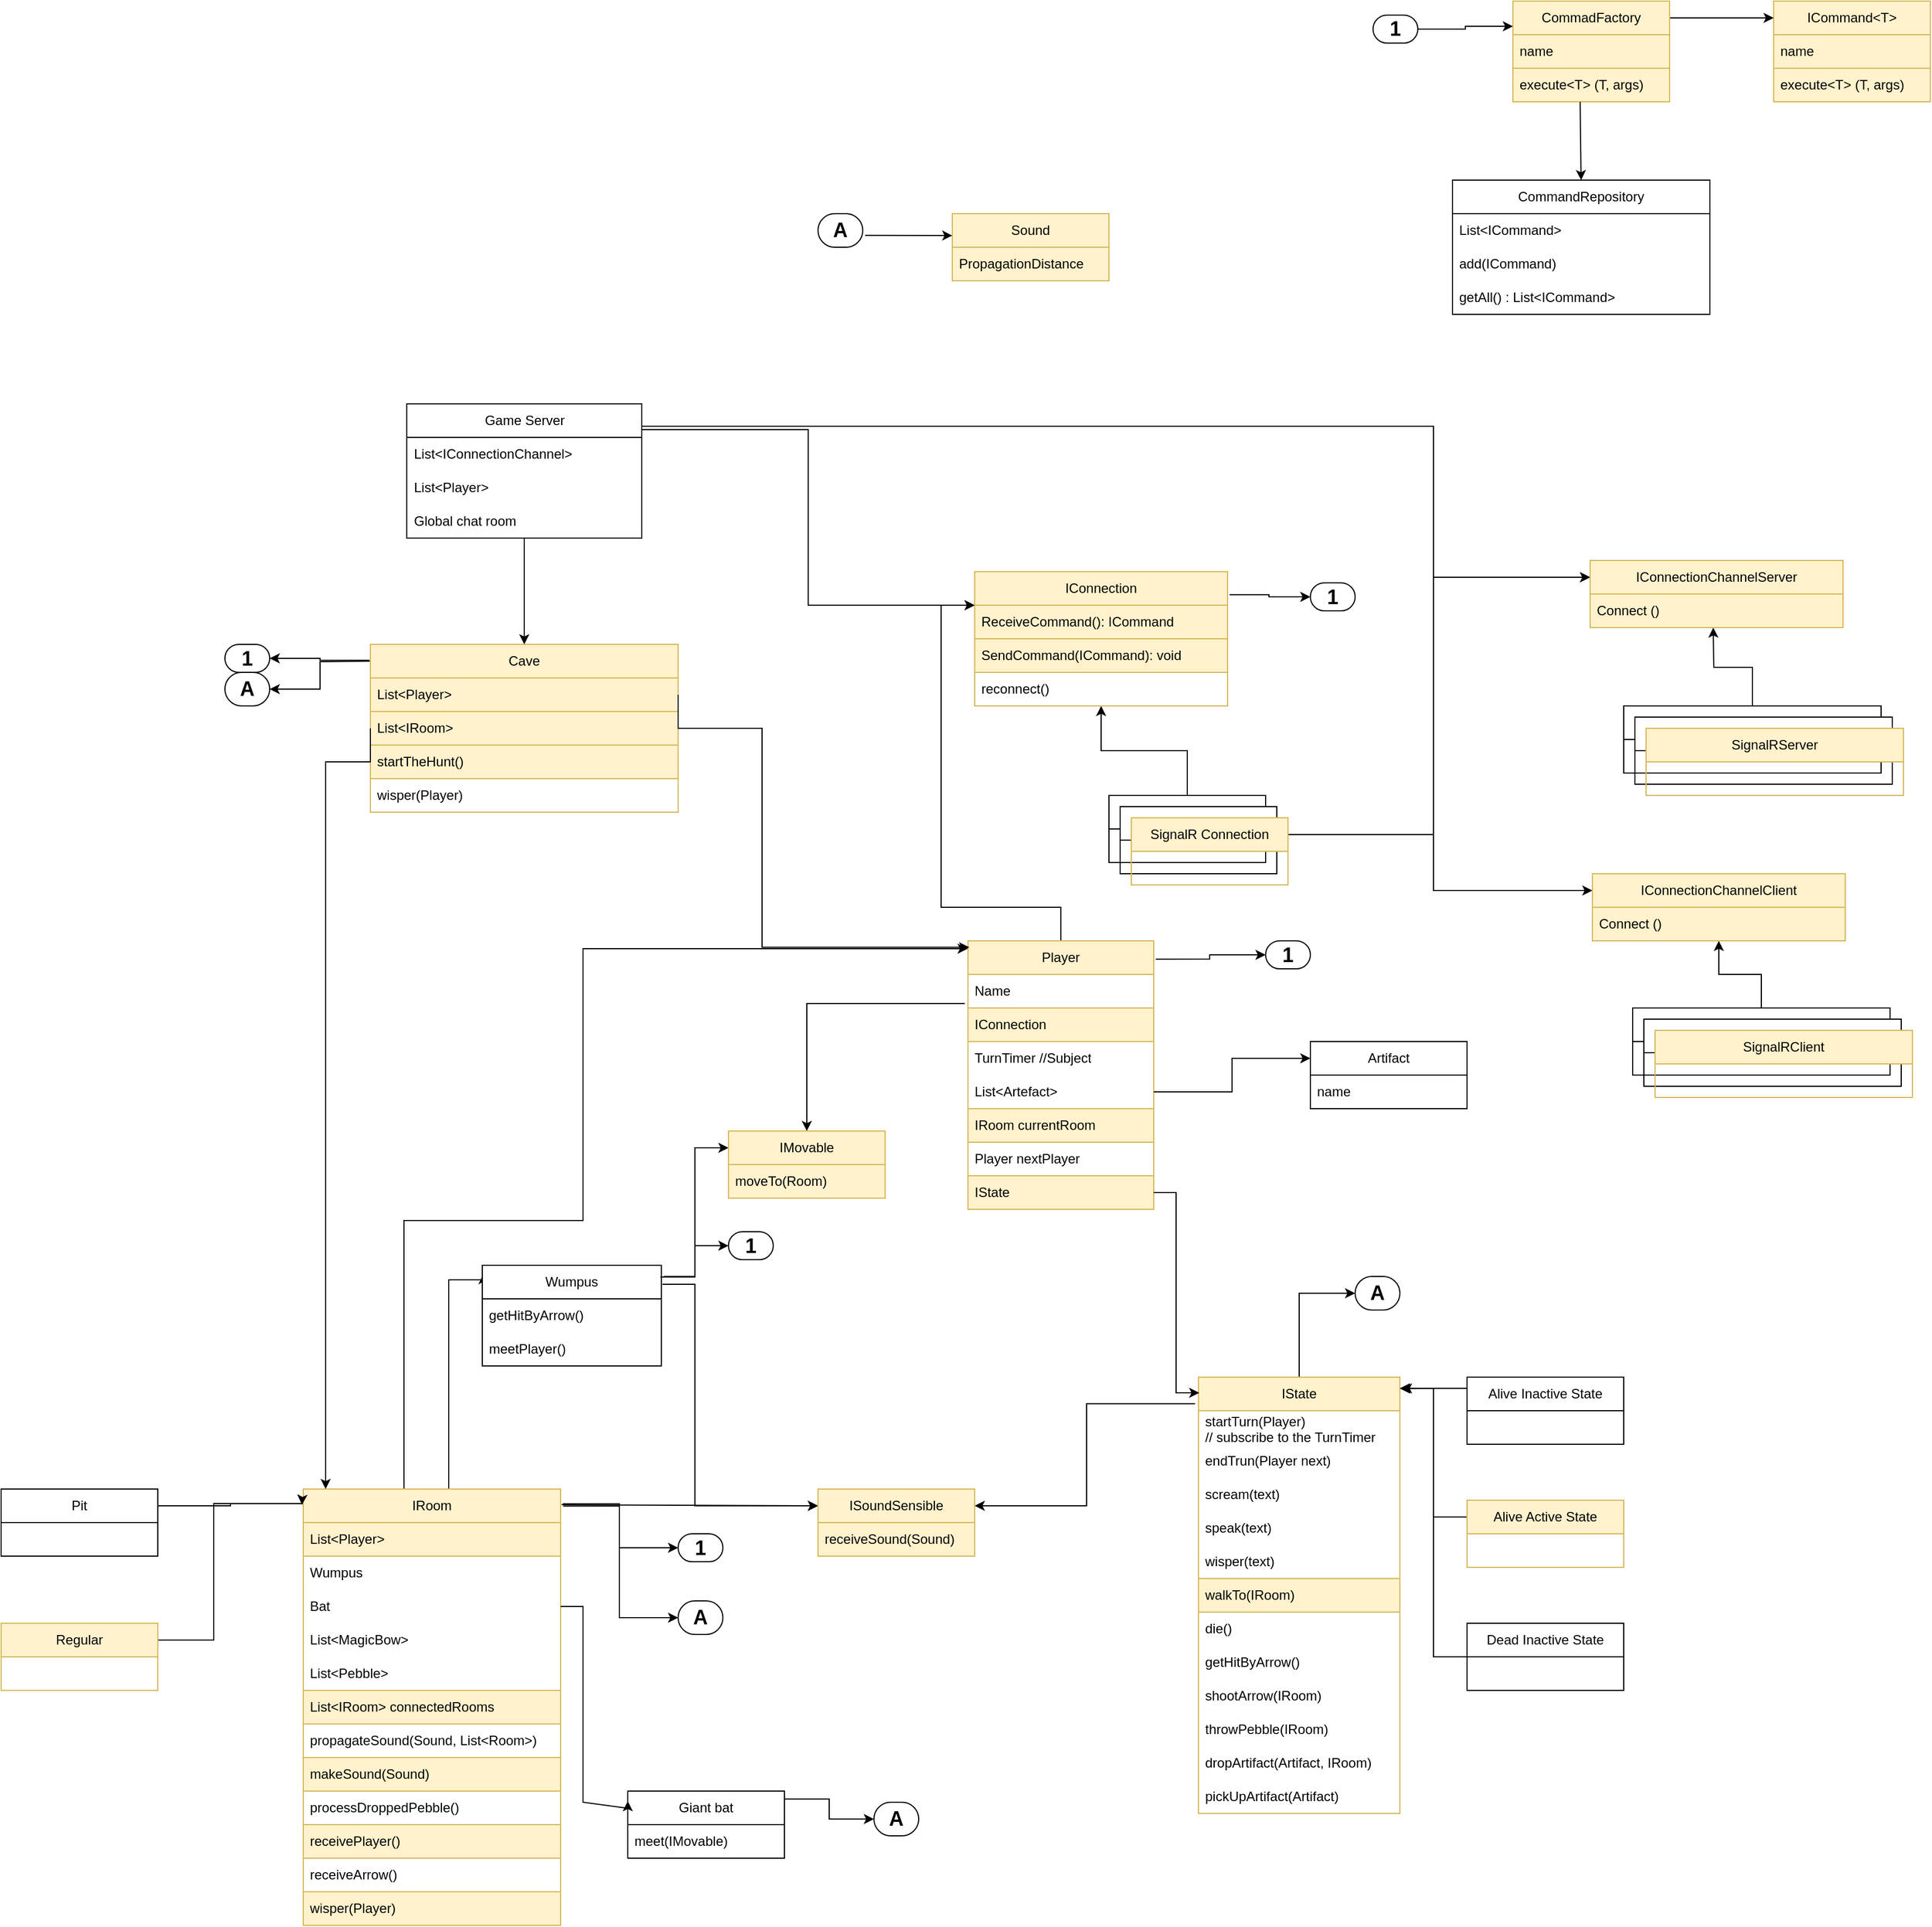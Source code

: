 <mxfile version="20.8.0" type="device"><diagram id="WUSF-0RcLxxnMN2_P921" name="Page-1"><mxGraphModel dx="2501" dy="1963" grid="1" gridSize="10" guides="1" tooltips="1" connect="1" arrows="1" fold="1" page="1" pageScale="1" pageWidth="827" pageHeight="1169" math="0" shadow="0"><root><mxCell id="0"/><mxCell id="1" parent="0"/><mxCell id="GNSdB2UQYnpSyCBs2SAQ-117" style="edgeStyle=orthogonalEdgeStyle;rounded=0;jumpStyle=arc;orthogonalLoop=1;jettySize=auto;html=1;entryX=1;entryY=0.5;entryDx=0;entryDy=0;exitX=-0.003;exitY=0.095;exitDx=0;exitDy=0;exitPerimeter=0;" parent="1" source="4XD1L-OZV411vgD6MVe3-1" target="GNSdB2UQYnpSyCBs2SAQ-116" edge="1"><mxGeometry relative="1" as="geometry"/></mxCell><mxCell id="GNSdB2UQYnpSyCBs2SAQ-124" style="edgeStyle=orthogonalEdgeStyle;rounded=0;jumpStyle=arc;orthogonalLoop=1;jettySize=auto;html=1;entryX=1;entryY=0.5;entryDx=0;entryDy=0;" parent="1" target="GNSdB2UQYnpSyCBs2SAQ-123" edge="1"><mxGeometry relative="1" as="geometry"><mxPoint x="-190" y="20" as="sourcePoint"/></mxGeometry></mxCell><mxCell id="4XD1L-OZV411vgD6MVe3-1" value="Cave" style="swimlane;fontStyle=0;childLayout=stackLayout;horizontal=1;startSize=30;horizontalStack=0;resizeParent=1;resizeParentMax=0;resizeLast=0;collapsible=1;marginBottom=0;whiteSpace=wrap;html=1;fillColor=#fff2cc;strokeColor=#d6b656;" parent="1" vertex="1"><mxGeometry x="-190" y="5" width="275" height="150" as="geometry"/></mxCell><mxCell id="4XD1L-OZV411vgD6MVe3-2" value="List&amp;lt;Player&amp;gt;" style="text;strokeColor=#d6b656;fillColor=#fff2cc;align=left;verticalAlign=middle;spacingLeft=4;spacingRight=4;overflow=hidden;points=[[0,0.5],[1,0.5]];portConstraint=eastwest;rotatable=0;whiteSpace=wrap;html=1;" parent="4XD1L-OZV411vgD6MVe3-1" vertex="1"><mxGeometry y="30" width="275" height="30" as="geometry"/></mxCell><mxCell id="4XD1L-OZV411vgD6MVe3-3" value="List&amp;lt;IRoom&amp;gt;" style="text;strokeColor=#d6b656;fillColor=#fff2cc;align=left;verticalAlign=middle;spacingLeft=4;spacingRight=4;overflow=hidden;points=[[0,0.5],[1,0.5]];portConstraint=eastwest;rotatable=0;whiteSpace=wrap;html=1;" parent="4XD1L-OZV411vgD6MVe3-1" vertex="1"><mxGeometry y="60" width="275" height="30" as="geometry"/></mxCell><mxCell id="4XD1L-OZV411vgD6MVe3-48" value="startTheHunt()" style="text;strokeColor=#d6b656;fillColor=#fff2cc;align=left;verticalAlign=middle;spacingLeft=4;spacingRight=4;overflow=hidden;points=[[0,0.5],[1,0.5]];portConstraint=eastwest;rotatable=0;whiteSpace=wrap;html=1;" parent="4XD1L-OZV411vgD6MVe3-1" vertex="1"><mxGeometry y="90" width="275" height="30" as="geometry"/></mxCell><mxCell id="4XD1L-OZV411vgD6MVe3-49" value="wisper(Player)" style="text;strokeColor=none;fillColor=none;align=left;verticalAlign=middle;spacingLeft=4;spacingRight=4;overflow=hidden;points=[[0,0.5],[1,0.5]];portConstraint=eastwest;rotatable=0;whiteSpace=wrap;html=1;" parent="4XD1L-OZV411vgD6MVe3-1" vertex="1"><mxGeometry y="120" width="275" height="30" as="geometry"/></mxCell><mxCell id="4XD1L-OZV411vgD6MVe3-19" style="edgeStyle=orthogonalEdgeStyle;rounded=0;orthogonalLoop=1;jettySize=auto;html=1;entryX=0;entryY=0.25;entryDx=0;entryDy=0;exitX=0.998;exitY=0.192;exitDx=0;exitDy=0;exitPerimeter=0;" parent="1" source="4XD1L-OZV411vgD6MVe3-5" target="4XD1L-OZV411vgD6MVe3-13" edge="1"><mxGeometry relative="1" as="geometry"/></mxCell><mxCell id="4XD1L-OZV411vgD6MVe3-47" style="edgeStyle=orthogonalEdgeStyle;rounded=0;orthogonalLoop=1;jettySize=auto;html=1;" parent="1" source="4XD1L-OZV411vgD6MVe3-5" target="4XD1L-OZV411vgD6MVe3-1" edge="1"><mxGeometry relative="1" as="geometry"/></mxCell><mxCell id="cu1I7FIGjX9K2S5wA9wD-19" style="edgeStyle=orthogonalEdgeStyle;rounded=0;orthogonalLoop=1;jettySize=auto;html=1;entryX=0;entryY=0.25;entryDx=0;entryDy=0;exitX=0.998;exitY=0.15;exitDx=0;exitDy=0;exitPerimeter=0;" edge="1" parent="1" source="4XD1L-OZV411vgD6MVe3-5" target="cu1I7FIGjX9K2S5wA9wD-5"><mxGeometry relative="1" as="geometry"><Array as="points"><mxPoint x="52" y="-190"/><mxPoint x="760" y="-190"/><mxPoint x="760" y="-55"/></Array></mxGeometry></mxCell><mxCell id="4XD1L-OZV411vgD6MVe3-5" value="Game Server" style="swimlane;fontStyle=0;childLayout=stackLayout;horizontal=1;startSize=30;horizontalStack=0;resizeParent=1;resizeParentMax=0;resizeLast=0;collapsible=1;marginBottom=0;whiteSpace=wrap;html=1;" parent="1" vertex="1"><mxGeometry x="-157.5" y="-210" width="210" height="120" as="geometry"/></mxCell><mxCell id="4XD1L-OZV411vgD6MVe3-6" value="List&amp;lt;IConnectionChannel&amp;gt;" style="text;strokeColor=none;fillColor=none;align=left;verticalAlign=middle;spacingLeft=4;spacingRight=4;overflow=hidden;points=[[0,0.5],[1,0.5]];portConstraint=eastwest;rotatable=0;whiteSpace=wrap;html=1;" parent="4XD1L-OZV411vgD6MVe3-5" vertex="1"><mxGeometry y="30" width="210" height="30" as="geometry"/></mxCell><mxCell id="4XD1L-OZV411vgD6MVe3-7" value="List&amp;lt;Player&amp;gt;" style="text;strokeColor=none;fillColor=none;align=left;verticalAlign=middle;spacingLeft=4;spacingRight=4;overflow=hidden;points=[[0,0.5],[1,0.5]];portConstraint=eastwest;rotatable=0;whiteSpace=wrap;html=1;" parent="4XD1L-OZV411vgD6MVe3-5" vertex="1"><mxGeometry y="60" width="210" height="30" as="geometry"/></mxCell><mxCell id="4XD1L-OZV411vgD6MVe3-25" value="Global chat room" style="text;strokeColor=none;fillColor=none;align=left;verticalAlign=middle;spacingLeft=4;spacingRight=4;overflow=hidden;points=[[0,0.5],[1,0.5]];portConstraint=eastwest;rotatable=0;whiteSpace=wrap;html=1;" parent="4XD1L-OZV411vgD6MVe3-5" vertex="1"><mxGeometry y="90" width="210" height="30" as="geometry"/></mxCell><mxCell id="4XD1L-OZV411vgD6MVe3-20" style="edgeStyle=orthogonalEdgeStyle;rounded=0;orthogonalLoop=1;jettySize=auto;html=1;entryX=0.5;entryY=1;entryDx=0;entryDy=0;" parent="1" source="4XD1L-OZV411vgD6MVe3-9" target="4XD1L-OZV411vgD6MVe3-13" edge="1"><mxGeometry relative="1" as="geometry"/></mxCell><mxCell id="4XD1L-OZV411vgD6MVe3-9" value="Connection channel" style="swimlane;fontStyle=0;childLayout=stackLayout;horizontal=1;startSize=30;horizontalStack=0;resizeParent=1;resizeParentMax=0;resizeLast=0;collapsible=1;marginBottom=0;whiteSpace=wrap;html=1;" parent="1" vertex="1"><mxGeometry x="470" y="140" width="140" height="60" as="geometry"/></mxCell><mxCell id="GNSdB2UQYnpSyCBs2SAQ-88" style="edgeStyle=orthogonalEdgeStyle;rounded=0;jumpStyle=arc;orthogonalLoop=1;jettySize=auto;html=1;exitX=1.008;exitY=0.172;exitDx=0;exitDy=0;exitPerimeter=0;" parent="1" source="4XD1L-OZV411vgD6MVe3-13" target="GNSdB2UQYnpSyCBs2SAQ-87" edge="1"><mxGeometry relative="1" as="geometry"/></mxCell><mxCell id="4XD1L-OZV411vgD6MVe3-13" value="IConnection" style="swimlane;fontStyle=0;childLayout=stackLayout;horizontal=1;startSize=30;horizontalStack=0;resizeParent=1;resizeParentMax=0;resizeLast=0;collapsible=1;marginBottom=0;whiteSpace=wrap;html=1;fillColor=#fff2cc;strokeColor=#d6b656;" parent="1" vertex="1"><mxGeometry x="350" y="-60" width="226" height="120" as="geometry"/></mxCell><mxCell id="4XD1L-OZV411vgD6MVe3-75" value="ReceiveCommand(): ICommand" style="text;strokeColor=#d6b656;fillColor=#fff2cc;align=left;verticalAlign=middle;spacingLeft=4;spacingRight=4;overflow=hidden;points=[[0,0.5],[1,0.5]];portConstraint=eastwest;rotatable=0;whiteSpace=wrap;html=1;" parent="4XD1L-OZV411vgD6MVe3-13" vertex="1"><mxGeometry y="30" width="226" height="30" as="geometry"/></mxCell><mxCell id="4XD1L-OZV411vgD6MVe3-97" value="SendCommand(ICommand): void" style="text;strokeColor=#d6b656;fillColor=#fff2cc;align=left;verticalAlign=middle;spacingLeft=4;spacingRight=4;overflow=hidden;points=[[0,0.5],[1,0.5]];portConstraint=eastwest;rotatable=0;whiteSpace=wrap;html=1;" parent="4XD1L-OZV411vgD6MVe3-13" vertex="1"><mxGeometry y="60" width="226" height="30" as="geometry"/></mxCell><mxCell id="GNSdB2UQYnpSyCBs2SAQ-100" value="reconnect()" style="text;strokeColor=none;fillColor=none;align=left;verticalAlign=middle;spacingLeft=4;spacingRight=4;overflow=hidden;points=[[0,0.5],[1,0.5]];portConstraint=eastwest;rotatable=0;whiteSpace=wrap;html=1;" parent="4XD1L-OZV411vgD6MVe3-13" vertex="1"><mxGeometry y="90" width="226" height="30" as="geometry"/></mxCell><mxCell id="4XD1L-OZV411vgD6MVe3-17" value="Connection channel" style="swimlane;fontStyle=0;childLayout=stackLayout;horizontal=1;startSize=30;horizontalStack=0;resizeParent=1;resizeParentMax=0;resizeLast=0;collapsible=1;marginBottom=0;whiteSpace=wrap;html=1;" parent="1" vertex="1"><mxGeometry x="480" y="150" width="140" height="60" as="geometry"/></mxCell><mxCell id="cu1I7FIGjX9K2S5wA9wD-17" style="edgeStyle=orthogonalEdgeStyle;rounded=0;orthogonalLoop=1;jettySize=auto;html=1;entryX=0;entryY=0.25;entryDx=0;entryDy=0;exitX=1;exitY=0.25;exitDx=0;exitDy=0;" edge="1" parent="1" source="4XD1L-OZV411vgD6MVe3-18" target="cu1I7FIGjX9K2S5wA9wD-5"><mxGeometry relative="1" as="geometry"><Array as="points"><mxPoint x="760" y="175"/><mxPoint x="760" y="-55"/></Array></mxGeometry></mxCell><mxCell id="cu1I7FIGjX9K2S5wA9wD-18" style="edgeStyle=orthogonalEdgeStyle;rounded=0;orthogonalLoop=1;jettySize=auto;html=1;entryX=0;entryY=0.25;entryDx=0;entryDy=0;exitX=1;exitY=0.25;exitDx=0;exitDy=0;" edge="1" parent="1" source="4XD1L-OZV411vgD6MVe3-18" target="cu1I7FIGjX9K2S5wA9wD-12"><mxGeometry relative="1" as="geometry"><Array as="points"><mxPoint x="760" y="175"/><mxPoint x="760" y="225"/></Array></mxGeometry></mxCell><mxCell id="4XD1L-OZV411vgD6MVe3-18" value="SignalR Connection " style="swimlane;fontStyle=0;childLayout=stackLayout;horizontal=1;startSize=30;horizontalStack=0;resizeParent=1;resizeParentMax=0;resizeLast=0;collapsible=1;marginBottom=0;whiteSpace=wrap;html=1;fillColor=#fff2cc;strokeColor=#d6b656;" parent="1" vertex="1"><mxGeometry x="490" y="160" width="140" height="60" as="geometry"/></mxCell><mxCell id="4XD1L-OZV411vgD6MVe3-61" style="edgeStyle=orthogonalEdgeStyle;rounded=0;orthogonalLoop=1;jettySize=auto;html=1;exitX=0.5;exitY=0;exitDx=0;exitDy=0;entryX=0;entryY=0.25;entryDx=0;entryDy=0;" parent="1" source="4XD1L-OZV411vgD6MVe3-28" target="4XD1L-OZV411vgD6MVe3-13" edge="1"><mxGeometry relative="1" as="geometry"><Array as="points"><mxPoint x="414" y="240"/><mxPoint x="320" y="240"/><mxPoint x="320" y="23"/></Array></mxGeometry></mxCell><mxCell id="GNSdB2UQYnpSyCBs2SAQ-5" style="edgeStyle=orthogonalEdgeStyle;rounded=0;orthogonalLoop=1;jettySize=auto;html=1;exitX=-0.017;exitY=-0.133;exitDx=0;exitDy=0;exitPerimeter=0;" parent="1" source="4XD1L-OZV411vgD6MVe3-29" target="4XD1L-OZV411vgD6MVe3-148" edge="1"><mxGeometry relative="1" as="geometry"/></mxCell><mxCell id="GNSdB2UQYnpSyCBs2SAQ-91" style="edgeStyle=orthogonalEdgeStyle;rounded=0;jumpStyle=arc;orthogonalLoop=1;jettySize=auto;html=1;entryX=0;entryY=0.5;entryDx=0;entryDy=0;exitX=1.011;exitY=0.068;exitDx=0;exitDy=0;exitPerimeter=0;" parent="1" source="4XD1L-OZV411vgD6MVe3-28" target="GNSdB2UQYnpSyCBs2SAQ-90" edge="1"><mxGeometry relative="1" as="geometry"/></mxCell><mxCell id="4XD1L-OZV411vgD6MVe3-28" value="Player" style="swimlane;fontStyle=0;childLayout=stackLayout;horizontal=1;startSize=30;horizontalStack=0;resizeParent=1;resizeParentMax=0;resizeLast=0;collapsible=1;marginBottom=0;whiteSpace=wrap;html=1;fillColor=#fff2cc;strokeColor=#d6b656;" parent="1" vertex="1"><mxGeometry x="344" y="270" width="166" height="240" as="geometry"/></mxCell><mxCell id="2" value="Name" style="text;strokeColor=none;fillColor=none;align=left;verticalAlign=middle;spacingLeft=4;spacingRight=4;overflow=hidden;points=[[0,0.5],[1,0.5]];portConstraint=eastwest;rotatable=0;whiteSpace=wrap;html=1;" parent="4XD1L-OZV411vgD6MVe3-28" vertex="1"><mxGeometry y="30" width="166" height="30" as="geometry"/></mxCell><mxCell id="4XD1L-OZV411vgD6MVe3-29" value="IConnection" style="text;strokeColor=#d6b656;fillColor=#fff2cc;align=left;verticalAlign=middle;spacingLeft=4;spacingRight=4;overflow=hidden;points=[[0,0.5],[1,0.5]];portConstraint=eastwest;rotatable=0;whiteSpace=wrap;html=1;" parent="4XD1L-OZV411vgD6MVe3-28" vertex="1"><mxGeometry y="60" width="166" height="30" as="geometry"/></mxCell><mxCell id="4XD1L-OZV411vgD6MVe3-56" value="TurnTimer //Subject" style="text;strokeColor=none;fillColor=none;align=left;verticalAlign=middle;spacingLeft=4;spacingRight=4;overflow=hidden;points=[[0,0.5],[1,0.5]];portConstraint=eastwest;rotatable=0;whiteSpace=wrap;html=1;" parent="4XD1L-OZV411vgD6MVe3-28" vertex="1"><mxGeometry y="90" width="166" height="30" as="geometry"/></mxCell><mxCell id="4XD1L-OZV411vgD6MVe3-30" value="List&amp;lt;Artefact&amp;gt;" style="text;strokeColor=none;fillColor=none;align=left;verticalAlign=middle;spacingLeft=4;spacingRight=4;overflow=hidden;points=[[0,0.5],[1,0.5]];portConstraint=eastwest;rotatable=0;whiteSpace=wrap;html=1;" parent="4XD1L-OZV411vgD6MVe3-28" vertex="1"><mxGeometry y="120" width="166" height="30" as="geometry"/></mxCell><mxCell id="4XD1L-OZV411vgD6MVe3-31" value="IRoom currentRoom" style="text;strokeColor=#d6b656;fillColor=#fff2cc;align=left;verticalAlign=middle;spacingLeft=4;spacingRight=4;overflow=hidden;points=[[0,0.5],[1,0.5]];portConstraint=eastwest;rotatable=0;whiteSpace=wrap;html=1;" parent="4XD1L-OZV411vgD6MVe3-28" vertex="1"><mxGeometry y="150" width="166" height="30" as="geometry"/></mxCell><mxCell id="4XD1L-OZV411vgD6MVe3-32" value="Player nextPlayer" style="text;strokeColor=none;fillColor=none;align=left;verticalAlign=middle;spacingLeft=4;spacingRight=4;overflow=hidden;points=[[0,0.5],[1,0.5]];portConstraint=eastwest;rotatable=0;whiteSpace=wrap;html=1;" parent="4XD1L-OZV411vgD6MVe3-28" vertex="1"><mxGeometry y="180" width="166" height="30" as="geometry"/></mxCell><mxCell id="4XD1L-OZV411vgD6MVe3-62" value="IState" style="text;strokeColor=#d6b656;fillColor=#fff2cc;align=left;verticalAlign=middle;spacingLeft=4;spacingRight=4;overflow=hidden;points=[[0,0.5],[1,0.5]];portConstraint=eastwest;rotatable=0;whiteSpace=wrap;html=1;" parent="4XD1L-OZV411vgD6MVe3-28" vertex="1"><mxGeometry y="210" width="166" height="30" as="geometry"/></mxCell><mxCell id="GNSdB2UQYnpSyCBs2SAQ-75" style="edgeStyle=orthogonalEdgeStyle;rounded=0;jumpStyle=arc;orthogonalLoop=1;jettySize=auto;html=1;exitX=1;exitY=0.25;exitDx=0;exitDy=0;entryX=-0.004;entryY=0.036;entryDx=0;entryDy=0;entryPerimeter=0;" parent="1" source="4XD1L-OZV411vgD6MVe3-33" target="4XD1L-OZV411vgD6MVe3-36" edge="1"><mxGeometry relative="1" as="geometry"><Array as="points"><mxPoint x="-315" y="775"/><mxPoint x="-315" y="773"/></Array></mxGeometry></mxCell><mxCell id="4XD1L-OZV411vgD6MVe3-33" value="Pit" style="swimlane;fontStyle=0;childLayout=stackLayout;horizontal=1;startSize=30;horizontalStack=0;resizeParent=1;resizeParentMax=0;resizeLast=0;collapsible=1;marginBottom=0;whiteSpace=wrap;html=1;" parent="1" vertex="1"><mxGeometry x="-520" y="760" width="140" height="60" as="geometry"/></mxCell><mxCell id="GNSdB2UQYnpSyCBs2SAQ-55" style="edgeStyle=orthogonalEdgeStyle;rounded=0;jumpStyle=arc;orthogonalLoop=1;jettySize=auto;html=1;entryX=0;entryY=0.25;entryDx=0;entryDy=0;exitX=1.004;exitY=0.036;exitDx=0;exitDy=0;exitPerimeter=0;" parent="1" source="4XD1L-OZV411vgD6MVe3-36" target="GNSdB2UQYnpSyCBs2SAQ-52" edge="1"><mxGeometry relative="1" as="geometry"/></mxCell><mxCell id="GNSdB2UQYnpSyCBs2SAQ-63" style="edgeStyle=orthogonalEdgeStyle;rounded=0;jumpStyle=arc;orthogonalLoop=1;jettySize=auto;html=1;exitX=0.25;exitY=0;exitDx=0;exitDy=0;entryX=0.006;entryY=0.087;entryDx=0;entryDy=0;entryPerimeter=0;" parent="1" source="4XD1L-OZV411vgD6MVe3-36" target="4XD1L-OZV411vgD6MVe3-98" edge="1"><mxGeometry relative="1" as="geometry"><Array as="points"><mxPoint x="-120" y="760"/><mxPoint x="-120" y="573"/></Array></mxGeometry></mxCell><mxCell id="GNSdB2UQYnpSyCBs2SAQ-65" style="edgeStyle=orthogonalEdgeStyle;rounded=0;jumpStyle=arc;orthogonalLoop=1;jettySize=auto;html=1;entryX=-0.001;entryY=0.032;entryDx=0;entryDy=0;entryPerimeter=0;" parent="1" source="4XD1L-OZV411vgD6MVe3-36" target="4XD1L-OZV411vgD6MVe3-28" edge="1"><mxGeometry relative="1" as="geometry"><mxPoint x="250" y="260" as="targetPoint"/><Array as="points"><mxPoint x="-160" y="520"/><mxPoint y="520"/><mxPoint y="277"/><mxPoint x="344" y="277"/></Array></mxGeometry></mxCell><mxCell id="GNSdB2UQYnpSyCBs2SAQ-105" style="edgeStyle=orthogonalEdgeStyle;rounded=0;jumpStyle=arc;orthogonalLoop=1;jettySize=auto;html=1;entryX=0;entryY=0.5;entryDx=0;entryDy=0;exitX=1.008;exitY=0.034;exitDx=0;exitDy=0;exitPerimeter=0;" parent="1" source="4XD1L-OZV411vgD6MVe3-36" target="GNSdB2UQYnpSyCBs2SAQ-103" edge="1"><mxGeometry relative="1" as="geometry"/></mxCell><mxCell id="GNSdB2UQYnpSyCBs2SAQ-122" style="edgeStyle=orthogonalEdgeStyle;rounded=0;jumpStyle=arc;orthogonalLoop=1;jettySize=auto;html=1;entryX=0;entryY=0.5;entryDx=0;entryDy=0;exitX=1.01;exitY=0.039;exitDx=0;exitDy=0;exitPerimeter=0;" parent="1" source="4XD1L-OZV411vgD6MVe3-36" target="GNSdB2UQYnpSyCBs2SAQ-121" edge="1"><mxGeometry relative="1" as="geometry"/></mxCell><mxCell id="4XD1L-OZV411vgD6MVe3-36" value="IRoom" style="swimlane;fontStyle=0;childLayout=stackLayout;horizontal=1;startSize=30;horizontalStack=0;resizeParent=1;resizeParentMax=0;resizeLast=0;collapsible=1;marginBottom=0;whiteSpace=wrap;html=1;fillColor=#fff2cc;strokeColor=#d6b656;" parent="1" vertex="1"><mxGeometry x="-250" y="760" width="230" height="390" as="geometry"/></mxCell><mxCell id="4XD1L-OZV411vgD6MVe3-37" value="List&amp;lt;Player&amp;gt;" style="text;strokeColor=#d6b656;fillColor=#fff2cc;align=left;verticalAlign=middle;spacingLeft=4;spacingRight=4;overflow=hidden;points=[[0,0.5],[1,0.5]];portConstraint=eastwest;rotatable=0;whiteSpace=wrap;html=1;" parent="4XD1L-OZV411vgD6MVe3-36" vertex="1"><mxGeometry y="30" width="230" height="30" as="geometry"/></mxCell><mxCell id="4XD1L-OZV411vgD6MVe3-58" value="Wumpus" style="text;strokeColor=none;fillColor=none;align=left;verticalAlign=middle;spacingLeft=4;spacingRight=4;overflow=hidden;points=[[0,0.5],[1,0.5]];portConstraint=eastwest;rotatable=0;whiteSpace=wrap;html=1;" parent="4XD1L-OZV411vgD6MVe3-36" vertex="1"><mxGeometry y="60" width="230" height="30" as="geometry"/></mxCell><mxCell id="4XD1L-OZV411vgD6MVe3-57" value="Bat" style="text;strokeColor=none;fillColor=none;align=left;verticalAlign=middle;spacingLeft=4;spacingRight=4;overflow=hidden;points=[[0,0.5],[1,0.5]];portConstraint=eastwest;rotatable=0;whiteSpace=wrap;html=1;" parent="4XD1L-OZV411vgD6MVe3-36" vertex="1"><mxGeometry y="90" width="230" height="30" as="geometry"/></mxCell><mxCell id="4XD1L-OZV411vgD6MVe3-59" value="List&amp;lt;MagicBow&amp;gt;" style="text;strokeColor=none;fillColor=none;align=left;verticalAlign=middle;spacingLeft=4;spacingRight=4;overflow=hidden;points=[[0,0.5],[1,0.5]];portConstraint=eastwest;rotatable=0;whiteSpace=wrap;html=1;" parent="4XD1L-OZV411vgD6MVe3-36" vertex="1"><mxGeometry y="120" width="230" height="30" as="geometry"/></mxCell><mxCell id="4XD1L-OZV411vgD6MVe3-60" value="List&amp;lt;Pebble&amp;gt;" style="text;strokeColor=none;fillColor=none;align=left;verticalAlign=middle;spacingLeft=4;spacingRight=4;overflow=hidden;points=[[0,0.5],[1,0.5]];portConstraint=eastwest;rotatable=0;whiteSpace=wrap;html=1;" parent="4XD1L-OZV411vgD6MVe3-36" vertex="1"><mxGeometry y="150" width="230" height="30" as="geometry"/></mxCell><mxCell id="4XD1L-OZV411vgD6MVe3-38" value="List&amp;lt;IRoom&amp;gt; connectedRooms" style="text;strokeColor=#d6b656;fillColor=#fff2cc;align=left;verticalAlign=middle;spacingLeft=4;spacingRight=4;overflow=hidden;points=[[0,0.5],[1,0.5]];portConstraint=eastwest;rotatable=0;whiteSpace=wrap;html=1;" parent="4XD1L-OZV411vgD6MVe3-36" vertex="1"><mxGeometry y="180" width="230" height="30" as="geometry"/></mxCell><mxCell id="4XD1L-OZV411vgD6MVe3-125" value="propagateSound(Sound, List&amp;lt;Room&amp;gt;)" style="text;strokeColor=none;fillColor=none;align=left;verticalAlign=middle;spacingLeft=4;spacingRight=4;overflow=hidden;points=[[0,0.5],[1,0.5]];portConstraint=eastwest;rotatable=0;whiteSpace=wrap;html=1;" parent="4XD1L-OZV411vgD6MVe3-36" vertex="1"><mxGeometry y="210" width="230" height="30" as="geometry"/></mxCell><mxCell id="4XD1L-OZV411vgD6MVe3-128" value="makeSound(Sound)" style="text;strokeColor=#d6b656;fillColor=#fff2cc;align=left;verticalAlign=middle;spacingLeft=4;spacingRight=4;overflow=hidden;points=[[0,0.5],[1,0.5]];portConstraint=eastwest;rotatable=0;whiteSpace=wrap;html=1;" parent="4XD1L-OZV411vgD6MVe3-36" vertex="1"><mxGeometry y="240" width="230" height="30" as="geometry"/></mxCell><mxCell id="4XD1L-OZV411vgD6MVe3-123" value="processDroppedPebble()" style="text;strokeColor=none;fillColor=none;align=left;verticalAlign=middle;spacingLeft=4;spacingRight=4;overflow=hidden;points=[[0,0.5],[1,0.5]];portConstraint=eastwest;rotatable=0;whiteSpace=wrap;html=1;" parent="4XD1L-OZV411vgD6MVe3-36" vertex="1"><mxGeometry y="270" width="230" height="30" as="geometry"/></mxCell><mxCell id="4XD1L-OZV411vgD6MVe3-127" value="receivePlayer()" style="text;strokeColor=#d6b656;fillColor=#fff2cc;align=left;verticalAlign=middle;spacingLeft=4;spacingRight=4;overflow=hidden;points=[[0,0.5],[1,0.5]];portConstraint=eastwest;rotatable=0;whiteSpace=wrap;html=1;" parent="4XD1L-OZV411vgD6MVe3-36" vertex="1"><mxGeometry y="300" width="230" height="30" as="geometry"/></mxCell><mxCell id="4XD1L-OZV411vgD6MVe3-126" value="receiveArrow()" style="text;strokeColor=none;fillColor=none;align=left;verticalAlign=middle;spacingLeft=4;spacingRight=4;overflow=hidden;points=[[0,0.5],[1,0.5]];portConstraint=eastwest;rotatable=0;whiteSpace=wrap;html=1;" parent="4XD1L-OZV411vgD6MVe3-36" vertex="1"><mxGeometry y="330" width="230" height="30" as="geometry"/></mxCell><mxCell id="3" value="wisper(Player)" style="text;strokeColor=#d6b656;fillColor=#fff2cc;align=left;verticalAlign=middle;spacingLeft=4;spacingRight=4;overflow=hidden;points=[[0,0.5],[1,0.5]];portConstraint=eastwest;rotatable=0;whiteSpace=wrap;html=1;" parent="4XD1L-OZV411vgD6MVe3-36" vertex="1"><mxGeometry y="360" width="230" height="30" as="geometry"/></mxCell><mxCell id="GNSdB2UQYnpSyCBs2SAQ-76" style="edgeStyle=orthogonalEdgeStyle;rounded=0;jumpStyle=arc;orthogonalLoop=1;jettySize=auto;html=1;exitX=1;exitY=0.25;exitDx=0;exitDy=0;entryX=-0.005;entryY=0.036;entryDx=0;entryDy=0;entryPerimeter=0;" parent="1" source="4XD1L-OZV411vgD6MVe3-39" target="4XD1L-OZV411vgD6MVe3-36" edge="1"><mxGeometry relative="1" as="geometry"><mxPoint x="-250" y="770" as="targetPoint"/><Array as="points"><mxPoint x="-330" y="895"/><mxPoint x="-330" y="773"/></Array></mxGeometry></mxCell><mxCell id="4XD1L-OZV411vgD6MVe3-39" value="Regular" style="swimlane;fontStyle=0;childLayout=stackLayout;horizontal=1;startSize=30;horizontalStack=0;resizeParent=1;resizeParentMax=0;resizeLast=0;collapsible=1;marginBottom=0;whiteSpace=wrap;html=1;fillColor=#fff2cc;strokeColor=#d6b656;" parent="1" vertex="1"><mxGeometry x="-520" y="880" width="140" height="60" as="geometry"/></mxCell><mxCell id="4XD1L-OZV411vgD6MVe3-42" value="Sound" style="swimlane;fontStyle=0;childLayout=stackLayout;horizontal=1;startSize=30;horizontalStack=0;resizeParent=1;resizeParentMax=0;resizeLast=0;collapsible=1;marginBottom=0;whiteSpace=wrap;html=1;fillColor=#fff2cc;strokeColor=#d6b656;" parent="1" vertex="1"><mxGeometry x="330" y="-380" width="140" height="60" as="geometry"/></mxCell><mxCell id="4XD1L-OZV411vgD6MVe3-43" value="PropagationDistance" style="text;strokeColor=#d6b656;fillColor=#fff2cc;align=left;verticalAlign=middle;spacingLeft=4;spacingRight=4;overflow=hidden;points=[[0,0.5],[1,0.5]];portConstraint=eastwest;rotatable=0;whiteSpace=wrap;html=1;" parent="4XD1L-OZV411vgD6MVe3-42" vertex="1"><mxGeometry y="30" width="140" height="30" as="geometry"/></mxCell><mxCell id="4XD1L-OZV411vgD6MVe3-51" value="ICommand&amp;lt;T&amp;gt;" style="swimlane;fontStyle=0;childLayout=stackLayout;horizontal=1;startSize=30;horizontalStack=0;resizeParent=1;resizeParentMax=0;resizeLast=0;collapsible=1;marginBottom=0;whiteSpace=wrap;html=1;fillColor=#fff2cc;strokeColor=#d6b656;" parent="1" vertex="1"><mxGeometry x="1064" y="-570" width="140" height="90" as="geometry"/></mxCell><mxCell id="4XD1L-OZV411vgD6MVe3-53" value="name" style="text;strokeColor=#d6b656;fillColor=#fff2cc;align=left;verticalAlign=middle;spacingLeft=4;spacingRight=4;overflow=hidden;points=[[0,0.5],[1,0.5]];portConstraint=eastwest;rotatable=0;whiteSpace=wrap;html=1;" parent="4XD1L-OZV411vgD6MVe3-51" vertex="1"><mxGeometry y="30" width="140" height="30" as="geometry"/></mxCell><mxCell id="4XD1L-OZV411vgD6MVe3-52" value="execute&amp;lt;T&amp;gt; (T, args)" style="text;strokeColor=#d6b656;fillColor=#fff2cc;align=left;verticalAlign=middle;spacingLeft=4;spacingRight=4;overflow=hidden;points=[[0,0.5],[1,0.5]];portConstraint=eastwest;rotatable=0;whiteSpace=wrap;html=1;" parent="4XD1L-OZV411vgD6MVe3-51" vertex="1"><mxGeometry y="60" width="140" height="30" as="geometry"/></mxCell><mxCell id="GNSdB2UQYnpSyCBs2SAQ-54" style="edgeStyle=orthogonalEdgeStyle;rounded=0;orthogonalLoop=1;jettySize=auto;html=1;entryX=1;entryY=0.25;entryDx=0;entryDy=0;exitX=-0.017;exitY=0.061;exitDx=0;exitDy=0;exitPerimeter=0;jumpStyle=arc;" parent="1" source="4XD1L-OZV411vgD6MVe3-63" target="GNSdB2UQYnpSyCBs2SAQ-52" edge="1"><mxGeometry relative="1" as="geometry"/></mxCell><mxCell id="GNSdB2UQYnpSyCBs2SAQ-120" style="edgeStyle=orthogonalEdgeStyle;rounded=0;jumpStyle=arc;orthogonalLoop=1;jettySize=auto;html=1;entryX=0;entryY=0.5;entryDx=0;entryDy=0;" parent="1" source="4XD1L-OZV411vgD6MVe3-63" target="GNSdB2UQYnpSyCBs2SAQ-119" edge="1"><mxGeometry relative="1" as="geometry"/></mxCell><mxCell id="4XD1L-OZV411vgD6MVe3-63" value="IState" style="swimlane;fontStyle=0;childLayout=stackLayout;horizontal=1;startSize=30;horizontalStack=0;resizeParent=1;resizeParentMax=0;resizeLast=0;collapsible=1;marginBottom=0;whiteSpace=wrap;html=1;fillColor=#fff2cc;strokeColor=#d6b656;" parent="1" vertex="1"><mxGeometry x="550" y="660" width="180" height="390" as="geometry"/></mxCell><mxCell id="4XD1L-OZV411vgD6MVe3-54" value="startTurn(Player) &lt;br&gt;// subscribe to the TurnTimer&amp;nbsp;" style="text;strokeColor=none;fillColor=none;align=left;verticalAlign=middle;spacingLeft=4;spacingRight=4;overflow=hidden;points=[[0,0.5],[1,0.5]];portConstraint=eastwest;rotatable=0;whiteSpace=wrap;html=1;" parent="4XD1L-OZV411vgD6MVe3-63" vertex="1"><mxGeometry y="30" width="180" height="30" as="geometry"/></mxCell><mxCell id="GNSdB2UQYnpSyCBs2SAQ-35" value="endTrun(Player next)" style="text;strokeColor=none;fillColor=none;align=left;verticalAlign=middle;spacingLeft=4;spacingRight=4;overflow=hidden;points=[[0,0.5],[1,0.5]];portConstraint=eastwest;rotatable=0;whiteSpace=wrap;html=1;" parent="4XD1L-OZV411vgD6MVe3-63" vertex="1"><mxGeometry y="60" width="180" height="30" as="geometry"/></mxCell><mxCell id="GNSdB2UQYnpSyCBs2SAQ-33" value="scream(text)" style="text;strokeColor=none;fillColor=none;align=left;verticalAlign=middle;spacingLeft=4;spacingRight=4;overflow=hidden;points=[[0,0.5],[1,0.5]];portConstraint=eastwest;rotatable=0;whiteSpace=wrap;html=1;" parent="4XD1L-OZV411vgD6MVe3-63" vertex="1"><mxGeometry y="90" width="180" height="30" as="geometry"/></mxCell><mxCell id="GNSdB2UQYnpSyCBs2SAQ-32" value="speak(text)" style="text;strokeColor=none;fillColor=none;align=left;verticalAlign=middle;spacingLeft=4;spacingRight=4;overflow=hidden;points=[[0,0.5],[1,0.5]];portConstraint=eastwest;rotatable=0;whiteSpace=wrap;html=1;" parent="4XD1L-OZV411vgD6MVe3-63" vertex="1"><mxGeometry y="120" width="180" height="30" as="geometry"/></mxCell><mxCell id="GNSdB2UQYnpSyCBs2SAQ-31" value="wisper(text)" style="text;strokeColor=none;fillColor=none;align=left;verticalAlign=middle;spacingLeft=4;spacingRight=4;overflow=hidden;points=[[0,0.5],[1,0.5]];portConstraint=eastwest;rotatable=0;whiteSpace=wrap;html=1;" parent="4XD1L-OZV411vgD6MVe3-63" vertex="1"><mxGeometry y="150" width="180" height="30" as="geometry"/></mxCell><mxCell id="GNSdB2UQYnpSyCBs2SAQ-30" value="walkTo(IRoom)" style="text;strokeColor=#d6b656;fillColor=#fff2cc;align=left;verticalAlign=middle;spacingLeft=4;spacingRight=4;overflow=hidden;points=[[0,0.5],[1,0.5]];portConstraint=eastwest;rotatable=0;whiteSpace=wrap;html=1;" parent="4XD1L-OZV411vgD6MVe3-63" vertex="1"><mxGeometry y="180" width="180" height="30" as="geometry"/></mxCell><mxCell id="GNSdB2UQYnpSyCBs2SAQ-29" value="die()" style="text;strokeColor=none;fillColor=none;align=left;verticalAlign=middle;spacingLeft=4;spacingRight=4;overflow=hidden;points=[[0,0.5],[1,0.5]];portConstraint=eastwest;rotatable=0;whiteSpace=wrap;html=1;" parent="4XD1L-OZV411vgD6MVe3-63" vertex="1"><mxGeometry y="210" width="180" height="30" as="geometry"/></mxCell><mxCell id="GNSdB2UQYnpSyCBs2SAQ-28" value="getHitByArrow()" style="text;strokeColor=none;fillColor=none;align=left;verticalAlign=middle;spacingLeft=4;spacingRight=4;overflow=hidden;points=[[0,0.5],[1,0.5]];portConstraint=eastwest;rotatable=0;whiteSpace=wrap;html=1;" parent="4XD1L-OZV411vgD6MVe3-63" vertex="1"><mxGeometry y="240" width="180" height="30" as="geometry"/></mxCell><mxCell id="GNSdB2UQYnpSyCBs2SAQ-27" value="shootArrow(IRoom)" style="text;strokeColor=none;fillColor=none;align=left;verticalAlign=middle;spacingLeft=4;spacingRight=4;overflow=hidden;points=[[0,0.5],[1,0.5]];portConstraint=eastwest;rotatable=0;whiteSpace=wrap;html=1;" parent="4XD1L-OZV411vgD6MVe3-63" vertex="1"><mxGeometry y="270" width="180" height="30" as="geometry"/></mxCell><mxCell id="GNSdB2UQYnpSyCBs2SAQ-26" value="throwPebble(IRoom)" style="text;strokeColor=none;fillColor=none;align=left;verticalAlign=middle;spacingLeft=4;spacingRight=4;overflow=hidden;points=[[0,0.5],[1,0.5]];portConstraint=eastwest;rotatable=0;whiteSpace=wrap;html=1;" parent="4XD1L-OZV411vgD6MVe3-63" vertex="1"><mxGeometry y="300" width="180" height="30" as="geometry"/></mxCell><mxCell id="GNSdB2UQYnpSyCBs2SAQ-25" value="dropArtifact(Artifact, IRoom)" style="text;strokeColor=none;fillColor=none;align=left;verticalAlign=middle;spacingLeft=4;spacingRight=4;overflow=hidden;points=[[0,0.5],[1,0.5]];portConstraint=eastwest;rotatable=0;whiteSpace=wrap;html=1;" parent="4XD1L-OZV411vgD6MVe3-63" vertex="1"><mxGeometry y="330" width="180" height="30" as="geometry"/></mxCell><mxCell id="GNSdB2UQYnpSyCBs2SAQ-24" value="pickUpArtifact(Artifact)" style="text;strokeColor=none;fillColor=none;align=left;verticalAlign=middle;spacingLeft=4;spacingRight=4;overflow=hidden;points=[[0,0.5],[1,0.5]];portConstraint=eastwest;rotatable=0;whiteSpace=wrap;html=1;" parent="4XD1L-OZV411vgD6MVe3-63" vertex="1"><mxGeometry y="360" width="180" height="30" as="geometry"/></mxCell><mxCell id="4XD1L-OZV411vgD6MVe3-71" style="edgeStyle=orthogonalEdgeStyle;rounded=0;orthogonalLoop=1;jettySize=auto;html=1;exitX=0;exitY=0.25;exitDx=0;exitDy=0;" parent="1" source="4XD1L-OZV411vgD6MVe3-66" edge="1"><mxGeometry relative="1" as="geometry"><mxPoint x="730" y="670" as="targetPoint"/><Array as="points"><mxPoint x="760" y="785"/><mxPoint x="760" y="670"/></Array></mxGeometry></mxCell><mxCell id="4XD1L-OZV411vgD6MVe3-66" value="Alive Active State" style="swimlane;fontStyle=0;childLayout=stackLayout;horizontal=1;startSize=30;horizontalStack=0;resizeParent=1;resizeParentMax=0;resizeLast=0;collapsible=1;marginBottom=0;whiteSpace=wrap;html=1;fillColor=#fff2cc;strokeColor=#d6b656;" parent="1" vertex="1"><mxGeometry x="790" y="770" width="140" height="60" as="geometry"/></mxCell><mxCell id="4XD1L-OZV411vgD6MVe3-72" style="edgeStyle=orthogonalEdgeStyle;rounded=0;orthogonalLoop=1;jettySize=auto;html=1;entryX=1;entryY=0.026;entryDx=0;entryDy=0;entryPerimeter=0;exitX=0;exitY=0.167;exitDx=0;exitDy=0;exitPerimeter=0;" parent="1" source="4XD1L-OZV411vgD6MVe3-69" target="4XD1L-OZV411vgD6MVe3-63" edge="1"><mxGeometry relative="1" as="geometry"/></mxCell><mxCell id="4XD1L-OZV411vgD6MVe3-69" value="Alive Inactive State" style="swimlane;fontStyle=0;childLayout=stackLayout;horizontal=1;startSize=30;horizontalStack=0;resizeParent=1;resizeParentMax=0;resizeLast=0;collapsible=1;marginBottom=0;whiteSpace=wrap;html=1;" parent="1" vertex="1"><mxGeometry x="790" y="660" width="140" height="60" as="geometry"/></mxCell><mxCell id="4XD1L-OZV411vgD6MVe3-73" style="edgeStyle=orthogonalEdgeStyle;rounded=0;orthogonalLoop=1;jettySize=auto;html=1;entryX=1.01;entryY=0.026;entryDx=0;entryDy=0;entryPerimeter=0;" parent="1" source="4XD1L-OZV411vgD6MVe3-70" target="4XD1L-OZV411vgD6MVe3-63" edge="1"><mxGeometry relative="1" as="geometry"/></mxCell><mxCell id="4XD1L-OZV411vgD6MVe3-70" value="Dead Inactive State" style="swimlane;fontStyle=0;childLayout=stackLayout;horizontal=1;startSize=30;horizontalStack=0;resizeParent=1;resizeParentMax=0;resizeLast=0;collapsible=1;marginBottom=0;whiteSpace=wrap;html=1;" parent="1" vertex="1"><mxGeometry x="790" y="880" width="140" height="60" as="geometry"/></mxCell><mxCell id="GNSdB2UQYnpSyCBs2SAQ-42" style="edgeStyle=orthogonalEdgeStyle;rounded=0;orthogonalLoop=1;jettySize=auto;html=1;entryX=0;entryY=0.167;entryDx=0;entryDy=0;entryPerimeter=0;exitX=0.95;exitY=0.167;exitDx=0;exitDy=0;exitPerimeter=0;" parent="1" source="4XD1L-OZV411vgD6MVe3-76" target="4XD1L-OZV411vgD6MVe3-51" edge="1"><mxGeometry relative="1" as="geometry"/></mxCell><mxCell id="4XD1L-OZV411vgD6MVe3-76" value="CommadFactory" style="swimlane;fontStyle=0;childLayout=stackLayout;horizontal=1;startSize=30;horizontalStack=0;resizeParent=1;resizeParentMax=0;resizeLast=0;collapsible=1;marginBottom=0;whiteSpace=wrap;html=1;fillColor=#fff2cc;strokeColor=#d6b656;" parent="1" vertex="1"><mxGeometry x="831" y="-570" width="140" height="90" as="geometry"/></mxCell><mxCell id="4XD1L-OZV411vgD6MVe3-77" value="name" style="text;strokeColor=#d6b656;fillColor=#fff2cc;align=left;verticalAlign=middle;spacingLeft=4;spacingRight=4;overflow=hidden;points=[[0,0.5],[1,0.5]];portConstraint=eastwest;rotatable=0;whiteSpace=wrap;html=1;" parent="4XD1L-OZV411vgD6MVe3-76" vertex="1"><mxGeometry y="30" width="140" height="30" as="geometry"/></mxCell><mxCell id="4XD1L-OZV411vgD6MVe3-78" value="execute&amp;lt;T&amp;gt; (T, args)" style="text;strokeColor=#d6b656;fillColor=#fff2cc;align=left;verticalAlign=middle;spacingLeft=4;spacingRight=4;overflow=hidden;points=[[0,0.5],[1,0.5]];portConstraint=eastwest;rotatable=0;whiteSpace=wrap;html=1;" parent="4XD1L-OZV411vgD6MVe3-76" vertex="1"><mxGeometry y="60" width="140" height="30" as="geometry"/></mxCell><mxCell id="GNSdB2UQYnpSyCBs2SAQ-4" style="edgeStyle=orthogonalEdgeStyle;rounded=0;orthogonalLoop=1;jettySize=auto;html=1;entryX=0;entryY=0.25;entryDx=0;entryDy=0;exitX=1.013;exitY=0.111;exitDx=0;exitDy=0;exitPerimeter=0;" parent="1" source="4XD1L-OZV411vgD6MVe3-98" target="4XD1L-OZV411vgD6MVe3-148" edge="1"><mxGeometry relative="1" as="geometry"/></mxCell><mxCell id="GNSdB2UQYnpSyCBs2SAQ-56" style="edgeStyle=orthogonalEdgeStyle;rounded=0;jumpStyle=arc;orthogonalLoop=1;jettySize=auto;html=1;entryX=0;entryY=0.25;entryDx=0;entryDy=0;exitX=1.006;exitY=0.189;exitDx=0;exitDy=0;exitPerimeter=0;" parent="1" source="4XD1L-OZV411vgD6MVe3-98" target="GNSdB2UQYnpSyCBs2SAQ-52" edge="1"><mxGeometry relative="1" as="geometry"><Array as="points"><mxPoint x="100" y="577"/><mxPoint x="100" y="775"/></Array></mxGeometry></mxCell><mxCell id="4XD1L-OZV411vgD6MVe3-98" value="Wumpus" style="swimlane;fontStyle=0;childLayout=stackLayout;horizontal=1;startSize=30;horizontalStack=0;resizeParent=1;resizeParentMax=0;resizeLast=0;collapsible=1;marginBottom=0;whiteSpace=wrap;html=1;" parent="1" vertex="1"><mxGeometry x="-90" y="560" width="160" height="90" as="geometry"/></mxCell><mxCell id="4XD1L-OZV411vgD6MVe3-136" value="getHitByArrow()" style="text;strokeColor=none;fillColor=none;align=left;verticalAlign=middle;spacingLeft=4;spacingRight=4;overflow=hidden;points=[[0,0.5],[1,0.5]];portConstraint=eastwest;rotatable=0;whiteSpace=wrap;html=1;" parent="4XD1L-OZV411vgD6MVe3-98" vertex="1"><mxGeometry y="30" width="160" height="30" as="geometry"/></mxCell><mxCell id="4XD1L-OZV411vgD6MVe3-137" value="meetPlayer()" style="text;strokeColor=none;fillColor=none;align=left;verticalAlign=middle;spacingLeft=4;spacingRight=4;overflow=hidden;points=[[0,0.5],[1,0.5]];portConstraint=eastwest;rotatable=0;whiteSpace=wrap;html=1;" parent="4XD1L-OZV411vgD6MVe3-98" vertex="1"><mxGeometry y="60" width="160" height="30" as="geometry"/></mxCell><mxCell id="GNSdB2UQYnpSyCBs2SAQ-126" style="edgeStyle=orthogonalEdgeStyle;rounded=0;jumpStyle=arc;orthogonalLoop=1;jettySize=auto;html=1;exitX=0.993;exitY=0.118;exitDx=0;exitDy=0;exitPerimeter=0;" parent="1" source="4XD1L-OZV411vgD6MVe3-101" target="GNSdB2UQYnpSyCBs2SAQ-125" edge="1"><mxGeometry relative="1" as="geometry"/></mxCell><mxCell id="4XD1L-OZV411vgD6MVe3-101" value="Giant bat" style="swimlane;fontStyle=0;childLayout=stackLayout;horizontal=1;startSize=30;horizontalStack=0;resizeParent=1;resizeParentMax=0;resizeLast=0;collapsible=1;marginBottom=0;whiteSpace=wrap;html=1;" parent="1" vertex="1"><mxGeometry x="40" y="1030" width="140" height="60" as="geometry"/></mxCell><mxCell id="GNSdB2UQYnpSyCBs2SAQ-39" value="meet(IMovable)" style="text;strokeColor=none;fillColor=none;align=left;verticalAlign=middle;spacingLeft=4;spacingRight=4;overflow=hidden;points=[[0,0.5],[1,0.5]];portConstraint=eastwest;rotatable=0;whiteSpace=wrap;html=1;" parent="4XD1L-OZV411vgD6MVe3-101" vertex="1"><mxGeometry y="30" width="140" height="30" as="geometry"/></mxCell><mxCell id="4XD1L-OZV411vgD6MVe3-106" value="Artifact" style="swimlane;fontStyle=0;childLayout=stackLayout;horizontal=1;startSize=30;horizontalStack=0;resizeParent=1;resizeParentMax=0;resizeLast=0;collapsible=1;marginBottom=0;whiteSpace=wrap;html=1;" parent="1" vertex="1"><mxGeometry x="650" y="360" width="140" height="60" as="geometry"/></mxCell><mxCell id="4XD1L-OZV411vgD6MVe3-107" value="name" style="text;strokeColor=none;fillColor=none;align=left;verticalAlign=middle;spacingLeft=4;spacingRight=4;overflow=hidden;points=[[0,0.5],[1,0.5]];portConstraint=eastwest;rotatable=0;whiteSpace=wrap;html=1;" parent="4XD1L-OZV411vgD6MVe3-106" vertex="1"><mxGeometry y="30" width="140" height="30" as="geometry"/></mxCell><mxCell id="4XD1L-OZV411vgD6MVe3-120" style="edgeStyle=orthogonalEdgeStyle;rounded=0;orthogonalLoop=1;jettySize=auto;html=1;entryX=0;entryY=0.25;entryDx=0;entryDy=0;" parent="1" source="4XD1L-OZV411vgD6MVe3-30" target="4XD1L-OZV411vgD6MVe3-106" edge="1"><mxGeometry relative="1" as="geometry"/></mxCell><mxCell id="4XD1L-OZV411vgD6MVe3-121" style="edgeStyle=orthogonalEdgeStyle;rounded=0;orthogonalLoop=1;jettySize=auto;html=1;entryX=0.004;entryY=0.036;entryDx=0;entryDy=0;entryPerimeter=0;" parent="1" source="4XD1L-OZV411vgD6MVe3-62" target="4XD1L-OZV411vgD6MVe3-63" edge="1"><mxGeometry relative="1" as="geometry"/></mxCell><mxCell id="4XD1L-OZV411vgD6MVe3-148" value="IMovable" style="swimlane;fontStyle=0;childLayout=stackLayout;horizontal=1;startSize=30;horizontalStack=0;resizeParent=1;resizeParentMax=0;resizeLast=0;collapsible=1;marginBottom=0;whiteSpace=wrap;html=1;fillColor=#fff2cc;strokeColor=#d6b656;" parent="1" vertex="1"><mxGeometry x="130" y="440" width="140" height="60" as="geometry"/></mxCell><mxCell id="4XD1L-OZV411vgD6MVe3-149" value="moveTo(Room)" style="text;strokeColor=#d6b656;fillColor=#fff2cc;align=left;verticalAlign=middle;spacingLeft=4;spacingRight=4;overflow=hidden;points=[[0,0.5],[1,0.5]];portConstraint=eastwest;rotatable=0;whiteSpace=wrap;html=1;" parent="4XD1L-OZV411vgD6MVe3-148" vertex="1"><mxGeometry y="30" width="140" height="30" as="geometry"/></mxCell><mxCell id="4XD1L-OZV411vgD6MVe3-153" value="CommandRepository" style="swimlane;fontStyle=0;childLayout=stackLayout;horizontal=1;startSize=30;horizontalStack=0;resizeParent=1;resizeParentMax=0;resizeLast=0;collapsible=1;marginBottom=0;whiteSpace=wrap;html=1;" parent="1" vertex="1"><mxGeometry x="777" y="-410" width="230" height="120" as="geometry"/></mxCell><mxCell id="4XD1L-OZV411vgD6MVe3-154" value="List&amp;lt;ICommand&amp;gt;" style="text;strokeColor=none;fillColor=none;align=left;verticalAlign=middle;spacingLeft=4;spacingRight=4;overflow=hidden;points=[[0,0.5],[1,0.5]];portConstraint=eastwest;rotatable=0;whiteSpace=wrap;html=1;" parent="4XD1L-OZV411vgD6MVe3-153" vertex="1"><mxGeometry y="30" width="230" height="30" as="geometry"/></mxCell><mxCell id="GNSdB2UQYnpSyCBs2SAQ-69" value="add(ICommand)" style="text;strokeColor=none;fillColor=none;align=left;verticalAlign=middle;spacingLeft=4;spacingRight=4;overflow=hidden;points=[[0,0.5],[1,0.5]];portConstraint=eastwest;rotatable=0;whiteSpace=wrap;html=1;" parent="4XD1L-OZV411vgD6MVe3-153" vertex="1"><mxGeometry y="60" width="230" height="30" as="geometry"/></mxCell><mxCell id="GNSdB2UQYnpSyCBs2SAQ-70" value="getAll() : List&amp;lt;ICommand&amp;gt;" style="text;strokeColor=none;fillColor=none;align=left;verticalAlign=middle;spacingLeft=4;spacingRight=4;overflow=hidden;points=[[0,0.5],[1,0.5]];portConstraint=eastwest;rotatable=0;whiteSpace=wrap;html=1;" parent="4XD1L-OZV411vgD6MVe3-153" vertex="1"><mxGeometry y="90" width="230" height="30" as="geometry"/></mxCell><mxCell id="GNSdB2UQYnpSyCBs2SAQ-2" style="edgeStyle=orthogonalEdgeStyle;rounded=0;orthogonalLoop=1;jettySize=auto;html=1;exitX=0;exitY=0.5;exitDx=0;exitDy=0;" parent="1" source="4XD1L-OZV411vgD6MVe3-3" target="4XD1L-OZV411vgD6MVe3-36" edge="1"><mxGeometry relative="1" as="geometry"><mxPoint x="-230" y="450" as="targetPoint"/><Array as="points"><mxPoint x="-230" y="110"/></Array></mxGeometry></mxCell><mxCell id="GNSdB2UQYnpSyCBs2SAQ-52" value="ISoundSensible" style="swimlane;fontStyle=0;childLayout=stackLayout;horizontal=1;startSize=30;horizontalStack=0;resizeParent=1;resizeParentMax=0;resizeLast=0;collapsible=1;marginBottom=0;whiteSpace=wrap;html=1;fillColor=#fff2cc;strokeColor=#d6b656;" parent="1" vertex="1"><mxGeometry x="210" y="760" width="140" height="60" as="geometry"/></mxCell><mxCell id="GNSdB2UQYnpSyCBs2SAQ-34" value="receiveSound(Sound)" style="text;strokeColor=#d6b656;fillColor=#fff2cc;align=left;verticalAlign=middle;spacingLeft=4;spacingRight=4;overflow=hidden;points=[[0,0.5],[1,0.5]];portConstraint=eastwest;rotatable=0;whiteSpace=wrap;html=1;" parent="GNSdB2UQYnpSyCBs2SAQ-52" vertex="1"><mxGeometry y="30" width="140" height="30" as="geometry"/></mxCell><mxCell id="GNSdB2UQYnpSyCBs2SAQ-66" style="edgeStyle=orthogonalEdgeStyle;rounded=0;jumpStyle=arc;orthogonalLoop=1;jettySize=auto;html=1;exitX=1;exitY=0.5;exitDx=0;exitDy=0;entryX=0.007;entryY=0.024;entryDx=0;entryDy=0;entryPerimeter=0;" parent="1" source="4XD1L-OZV411vgD6MVe3-2" target="4XD1L-OZV411vgD6MVe3-28" edge="1"><mxGeometry relative="1" as="geometry"><mxPoint x="300" y="270" as="targetPoint"/><Array as="points"><mxPoint x="85" y="80"/><mxPoint x="160" y="80"/><mxPoint x="160" y="275"/></Array></mxGeometry></mxCell><mxCell id="GNSdB2UQYnpSyCBs2SAQ-67" style="edgeStyle=orthogonalEdgeStyle;rounded=0;jumpStyle=arc;orthogonalLoop=1;jettySize=auto;html=1;exitX=1;exitY=0.5;exitDx=0;exitDy=0;entryX=0;entryY=0.15;entryDx=0;entryDy=0;entryPerimeter=0;" parent="1" source="4XD1L-OZV411vgD6MVe3-57" target="4XD1L-OZV411vgD6MVe3-101" edge="1"><mxGeometry relative="1" as="geometry"><Array as="points"><mxPoint y="865"/><mxPoint y="1040"/></Array></mxGeometry></mxCell><mxCell id="GNSdB2UQYnpSyCBs2SAQ-82" value="" style="endArrow=classic;html=1;rounded=0;jumpStyle=arc;entryX=-0.009;entryY=0.16;entryDx=0;entryDy=0;entryPerimeter=0;" parent="1" edge="1"><mxGeometry width="50" height="50" relative="1" as="geometry"><mxPoint x="252.07" y="-360.63" as="sourcePoint"/><mxPoint x="330.0" y="-360.43" as="targetPoint"/></mxGeometry></mxCell><mxCell id="GNSdB2UQYnpSyCBs2SAQ-86" value="A" style="rounded=1;html=1;align=center;verticalAlign=middle;whiteSpace=wrap;fontSize=18;fontStyle=1;arcSize=50;sketch=0;" parent="1" vertex="1"><mxGeometry x="210" y="-380" width="40" height="30" as="geometry"/></mxCell><mxCell id="GNSdB2UQYnpSyCBs2SAQ-87" value="1" style="rounded=1;html=1;align=center;verticalAlign=middle;whiteSpace=wrap;fontSize=18;fontStyle=1;arcSize=50;sketch=0;" parent="1" vertex="1"><mxGeometry x="650" y="-50" width="40" height="25" as="geometry"/></mxCell><mxCell id="GNSdB2UQYnpSyCBs2SAQ-90" value="1" style="rounded=1;html=1;align=center;verticalAlign=middle;whiteSpace=wrap;fontSize=18;fontStyle=1;arcSize=50;sketch=0;" parent="1" vertex="1"><mxGeometry x="610" y="270" width="40" height="25" as="geometry"/></mxCell><mxCell id="GNSdB2UQYnpSyCBs2SAQ-92" value="1" style="rounded=1;html=1;align=center;verticalAlign=middle;whiteSpace=wrap;fontSize=18;fontStyle=1;arcSize=50;sketch=0;" parent="1" vertex="1"><mxGeometry x="130" y="530" width="40" height="25" as="geometry"/></mxCell><mxCell id="GNSdB2UQYnpSyCBs2SAQ-93" style="edgeStyle=orthogonalEdgeStyle;rounded=0;jumpStyle=arc;orthogonalLoop=1;jettySize=auto;html=1;entryX=0;entryY=0.5;entryDx=0;entryDy=0;exitX=0.995;exitY=0.117;exitDx=0;exitDy=0;exitPerimeter=0;" parent="1" source="4XD1L-OZV411vgD6MVe3-98" target="GNSdB2UQYnpSyCBs2SAQ-92" edge="1"><mxGeometry relative="1" as="geometry"><mxPoint x="70" y="580" as="sourcePoint"/></mxGeometry></mxCell><mxCell id="GNSdB2UQYnpSyCBs2SAQ-103" value="1" style="rounded=1;html=1;align=center;verticalAlign=middle;whiteSpace=wrap;fontSize=18;fontStyle=1;arcSize=50;sketch=0;" parent="1" vertex="1"><mxGeometry x="85" y="800" width="40" height="25" as="geometry"/></mxCell><mxCell id="GNSdB2UQYnpSyCBs2SAQ-112" style="edgeStyle=orthogonalEdgeStyle;rounded=0;jumpStyle=arc;orthogonalLoop=1;jettySize=auto;html=1;exitX=0.429;exitY=1;exitDx=0;exitDy=0;exitPerimeter=0;" parent="1" source="4XD1L-OZV411vgD6MVe3-78" target="4XD1L-OZV411vgD6MVe3-153" edge="1"><mxGeometry relative="1" as="geometry"/></mxCell><mxCell id="GNSdB2UQYnpSyCBs2SAQ-115" style="edgeStyle=orthogonalEdgeStyle;rounded=0;jumpStyle=arc;orthogonalLoop=1;jettySize=auto;html=1;entryX=0;entryY=0.25;entryDx=0;entryDy=0;" parent="1" source="GNSdB2UQYnpSyCBs2SAQ-114" target="4XD1L-OZV411vgD6MVe3-76" edge="1"><mxGeometry relative="1" as="geometry"><mxPoint x="503.93" y="-559.14" as="targetPoint"/></mxGeometry></mxCell><mxCell id="GNSdB2UQYnpSyCBs2SAQ-114" value="1" style="rounded=1;html=1;align=center;verticalAlign=middle;whiteSpace=wrap;fontSize=18;fontStyle=1;arcSize=50;sketch=0;" parent="1" vertex="1"><mxGeometry x="706" y="-557.5" width="40" height="25" as="geometry"/></mxCell><mxCell id="GNSdB2UQYnpSyCBs2SAQ-116" value="1" style="rounded=1;html=1;align=center;verticalAlign=middle;whiteSpace=wrap;fontSize=18;fontStyle=1;arcSize=50;sketch=0;" parent="1" vertex="1"><mxGeometry x="-320" y="5" width="40" height="25" as="geometry"/></mxCell><mxCell id="GNSdB2UQYnpSyCBs2SAQ-119" value="A" style="rounded=1;html=1;align=center;verticalAlign=middle;whiteSpace=wrap;fontSize=18;fontStyle=1;arcSize=50;sketch=0;" parent="1" vertex="1"><mxGeometry x="690" y="570" width="40" height="30" as="geometry"/></mxCell><mxCell id="GNSdB2UQYnpSyCBs2SAQ-121" value="A" style="rounded=1;html=1;align=center;verticalAlign=middle;whiteSpace=wrap;fontSize=18;fontStyle=1;arcSize=50;sketch=0;" parent="1" vertex="1"><mxGeometry x="85" y="860" width="40" height="30" as="geometry"/></mxCell><mxCell id="GNSdB2UQYnpSyCBs2SAQ-123" value="A" style="rounded=1;html=1;align=center;verticalAlign=middle;whiteSpace=wrap;fontSize=18;fontStyle=1;arcSize=50;sketch=0;" parent="1" vertex="1"><mxGeometry x="-320" y="30" width="40" height="30" as="geometry"/></mxCell><mxCell id="GNSdB2UQYnpSyCBs2SAQ-125" value="A" style="rounded=1;html=1;align=center;verticalAlign=middle;whiteSpace=wrap;fontSize=18;fontStyle=1;arcSize=50;sketch=0;" parent="1" vertex="1"><mxGeometry x="260" y="1040" width="40" height="30" as="geometry"/></mxCell><mxCell id="cu1I7FIGjX9K2S5wA9wD-11" style="edgeStyle=orthogonalEdgeStyle;rounded=0;orthogonalLoop=1;jettySize=auto;html=1;" edge="1" parent="1" source="cu1I7FIGjX9K2S5wA9wD-3"><mxGeometry relative="1" as="geometry"><mxPoint x="1010" y="-10" as="targetPoint"/></mxGeometry></mxCell><mxCell id="cu1I7FIGjX9K2S5wA9wD-3" value="Connection channel Server " style="swimlane;fontStyle=0;childLayout=stackLayout;horizontal=1;startSize=30;horizontalStack=0;resizeParent=1;resizeParentMax=0;resizeLast=0;collapsible=1;marginBottom=0;whiteSpace=wrap;html=1;" vertex="1" parent="1"><mxGeometry x="930" y="60" width="230" height="60" as="geometry"/></mxCell><mxCell id="cu1I7FIGjX9K2S5wA9wD-16" style="edgeStyle=orthogonalEdgeStyle;rounded=0;orthogonalLoop=1;jettySize=auto;html=1;entryX=0.5;entryY=1;entryDx=0;entryDy=0;" edge="1" parent="1" source="cu1I7FIGjX9K2S5wA9wD-4" target="cu1I7FIGjX9K2S5wA9wD-12"><mxGeometry relative="1" as="geometry"/></mxCell><mxCell id="cu1I7FIGjX9K2S5wA9wD-4" value="Connection channel Client " style="swimlane;fontStyle=0;childLayout=stackLayout;horizontal=1;startSize=30;horizontalStack=0;resizeParent=1;resizeParentMax=0;resizeLast=0;collapsible=1;marginBottom=0;whiteSpace=wrap;html=1;" vertex="1" parent="1"><mxGeometry x="938" y="330" width="230" height="60" as="geometry"/></mxCell><mxCell id="cu1I7FIGjX9K2S5wA9wD-5" value="IConnectionChannelServer" style="swimlane;fontStyle=0;childLayout=stackLayout;horizontal=1;startSize=30;horizontalStack=0;resizeParent=1;resizeParentMax=0;resizeLast=0;collapsible=1;marginBottom=0;whiteSpace=wrap;html=1;fillColor=#fff2cc;strokeColor=#d6b656;" vertex="1" parent="1"><mxGeometry x="900" y="-70" width="226" height="60" as="geometry"/></mxCell><mxCell id="cu1I7FIGjX9K2S5wA9wD-6" value="Connect ()" style="text;strokeColor=#d6b656;fillColor=#fff2cc;align=left;verticalAlign=middle;spacingLeft=4;spacingRight=4;overflow=hidden;points=[[0,0.5],[1,0.5]];portConstraint=eastwest;rotatable=0;whiteSpace=wrap;html=1;" vertex="1" parent="cu1I7FIGjX9K2S5wA9wD-5"><mxGeometry y="30" width="226" height="30" as="geometry"/></mxCell><mxCell id="cu1I7FIGjX9K2S5wA9wD-9" value="Connection channel Server " style="swimlane;fontStyle=0;childLayout=stackLayout;horizontal=1;startSize=30;horizontalStack=0;resizeParent=1;resizeParentMax=0;resizeLast=0;collapsible=1;marginBottom=0;whiteSpace=wrap;html=1;" vertex="1" parent="1"><mxGeometry x="940" y="70" width="230" height="60" as="geometry"/></mxCell><mxCell id="cu1I7FIGjX9K2S5wA9wD-10" value="SignalRServer " style="swimlane;fontStyle=0;childLayout=stackLayout;horizontal=1;startSize=30;horizontalStack=0;resizeParent=1;resizeParentMax=0;resizeLast=0;collapsible=1;marginBottom=0;whiteSpace=wrap;html=1;fillColor=#fff2cc;strokeColor=#d6b656;" vertex="1" parent="1"><mxGeometry x="950" y="80" width="230" height="60" as="geometry"/></mxCell><mxCell id="cu1I7FIGjX9K2S5wA9wD-12" value="IConnectionChannelClient" style="swimlane;fontStyle=0;childLayout=stackLayout;horizontal=1;startSize=30;horizontalStack=0;resizeParent=1;resizeParentMax=0;resizeLast=0;collapsible=1;marginBottom=0;whiteSpace=wrap;html=1;fillColor=#fff2cc;strokeColor=#d6b656;" vertex="1" parent="1"><mxGeometry x="902" y="210" width="226" height="60" as="geometry"/></mxCell><mxCell id="cu1I7FIGjX9K2S5wA9wD-13" value="Connect ()" style="text;strokeColor=#d6b656;fillColor=#fff2cc;align=left;verticalAlign=middle;spacingLeft=4;spacingRight=4;overflow=hidden;points=[[0,0.5],[1,0.5]];portConstraint=eastwest;rotatable=0;whiteSpace=wrap;html=1;" vertex="1" parent="cu1I7FIGjX9K2S5wA9wD-12"><mxGeometry y="30" width="226" height="30" as="geometry"/></mxCell><mxCell id="cu1I7FIGjX9K2S5wA9wD-14" value="Connection channel Client " style="swimlane;fontStyle=0;childLayout=stackLayout;horizontal=1;startSize=30;horizontalStack=0;resizeParent=1;resizeParentMax=0;resizeLast=0;collapsible=1;marginBottom=0;whiteSpace=wrap;html=1;" vertex="1" parent="1"><mxGeometry x="948" y="340" width="230" height="60" as="geometry"/></mxCell><mxCell id="cu1I7FIGjX9K2S5wA9wD-15" value="SignalRClient " style="swimlane;fontStyle=0;childLayout=stackLayout;horizontal=1;startSize=30;horizontalStack=0;resizeParent=1;resizeParentMax=0;resizeLast=0;collapsible=1;marginBottom=0;whiteSpace=wrap;html=1;fillColor=#fff2cc;strokeColor=#d6b656;" vertex="1" parent="1"><mxGeometry x="958" y="350" width="230" height="60" as="geometry"/></mxCell></root></mxGraphModel></diagram></mxfile>